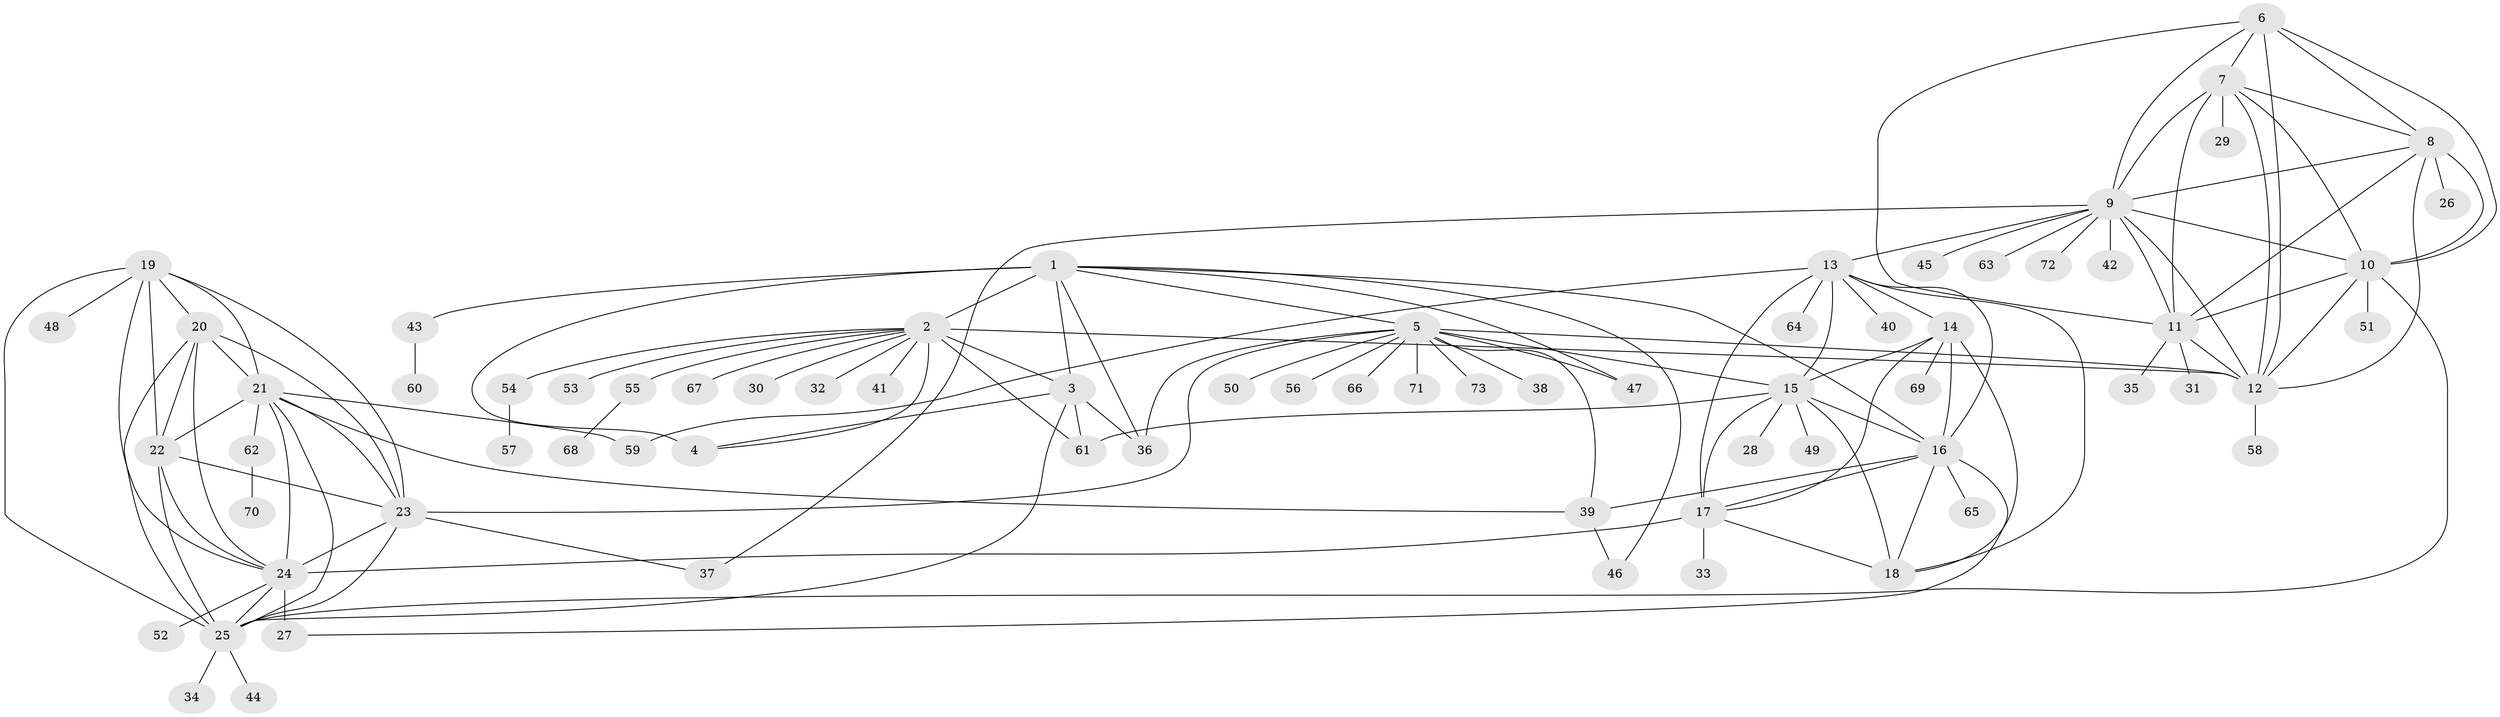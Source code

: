 // original degree distribution, {6: 0.0273972602739726, 12: 0.02054794520547945, 16: 0.00684931506849315, 10: 0.02054794520547945, 8: 0.04794520547945205, 7: 0.02054794520547945, 11: 0.04794520547945205, 13: 0.00684931506849315, 9: 0.03424657534246575, 14: 0.00684931506849315, 1: 0.6027397260273972, 2: 0.1095890410958904, 3: 0.0410958904109589, 4: 0.00684931506849315}
// Generated by graph-tools (version 1.1) at 2025/37/03/09/25 02:37:20]
// undirected, 73 vertices, 132 edges
graph export_dot {
graph [start="1"]
  node [color=gray90,style=filled];
  1;
  2;
  3;
  4;
  5;
  6;
  7;
  8;
  9;
  10;
  11;
  12;
  13;
  14;
  15;
  16;
  17;
  18;
  19;
  20;
  21;
  22;
  23;
  24;
  25;
  26;
  27;
  28;
  29;
  30;
  31;
  32;
  33;
  34;
  35;
  36;
  37;
  38;
  39;
  40;
  41;
  42;
  43;
  44;
  45;
  46;
  47;
  48;
  49;
  50;
  51;
  52;
  53;
  54;
  55;
  56;
  57;
  58;
  59;
  60;
  61;
  62;
  63;
  64;
  65;
  66;
  67;
  68;
  69;
  70;
  71;
  72;
  73;
  1 -- 2 [weight=4.0];
  1 -- 3 [weight=4.0];
  1 -- 4 [weight=5.0];
  1 -- 5 [weight=1.0];
  1 -- 16 [weight=1.0];
  1 -- 36 [weight=1.0];
  1 -- 43 [weight=1.0];
  1 -- 46 [weight=1.0];
  1 -- 47 [weight=1.0];
  2 -- 3 [weight=1.0];
  2 -- 4 [weight=1.0];
  2 -- 12 [weight=1.0];
  2 -- 30 [weight=1.0];
  2 -- 32 [weight=1.0];
  2 -- 41 [weight=1.0];
  2 -- 53 [weight=1.0];
  2 -- 54 [weight=1.0];
  2 -- 55 [weight=1.0];
  2 -- 61 [weight=1.0];
  2 -- 67 [weight=1.0];
  3 -- 4 [weight=1.0];
  3 -- 25 [weight=1.0];
  3 -- 36 [weight=1.0];
  3 -- 61 [weight=1.0];
  5 -- 12 [weight=1.0];
  5 -- 15 [weight=1.0];
  5 -- 23 [weight=1.0];
  5 -- 36 [weight=5.0];
  5 -- 38 [weight=1.0];
  5 -- 39 [weight=6.0];
  5 -- 47 [weight=3.0];
  5 -- 50 [weight=4.0];
  5 -- 56 [weight=1.0];
  5 -- 66 [weight=1.0];
  5 -- 71 [weight=1.0];
  5 -- 73 [weight=1.0];
  6 -- 7 [weight=1.0];
  6 -- 8 [weight=1.0];
  6 -- 9 [weight=1.0];
  6 -- 10 [weight=1.0];
  6 -- 11 [weight=1.0];
  6 -- 12 [weight=1.0];
  7 -- 8 [weight=1.0];
  7 -- 9 [weight=1.0];
  7 -- 10 [weight=1.0];
  7 -- 11 [weight=1.0];
  7 -- 12 [weight=1.0];
  7 -- 29 [weight=4.0];
  8 -- 9 [weight=1.0];
  8 -- 10 [weight=1.0];
  8 -- 11 [weight=1.0];
  8 -- 12 [weight=1.0];
  8 -- 26 [weight=4.0];
  9 -- 10 [weight=1.0];
  9 -- 11 [weight=1.0];
  9 -- 12 [weight=1.0];
  9 -- 13 [weight=1.0];
  9 -- 37 [weight=1.0];
  9 -- 42 [weight=1.0];
  9 -- 45 [weight=1.0];
  9 -- 63 [weight=1.0];
  9 -- 72 [weight=1.0];
  10 -- 11 [weight=1.0];
  10 -- 12 [weight=1.0];
  10 -- 25 [weight=1.0];
  10 -- 51 [weight=1.0];
  11 -- 12 [weight=1.0];
  11 -- 31 [weight=1.0];
  11 -- 35 [weight=1.0];
  12 -- 58 [weight=1.0];
  13 -- 14 [weight=1.0];
  13 -- 15 [weight=2.0];
  13 -- 16 [weight=1.0];
  13 -- 17 [weight=1.0];
  13 -- 18 [weight=1.0];
  13 -- 40 [weight=1.0];
  13 -- 59 [weight=1.0];
  13 -- 64 [weight=1.0];
  14 -- 15 [weight=2.0];
  14 -- 16 [weight=1.0];
  14 -- 17 [weight=1.0];
  14 -- 18 [weight=1.0];
  14 -- 69 [weight=1.0];
  15 -- 16 [weight=2.0];
  15 -- 17 [weight=2.0];
  15 -- 18 [weight=3.0];
  15 -- 28 [weight=1.0];
  15 -- 49 [weight=1.0];
  15 -- 61 [weight=1.0];
  16 -- 17 [weight=1.0];
  16 -- 18 [weight=1.0];
  16 -- 27 [weight=1.0];
  16 -- 39 [weight=1.0];
  16 -- 65 [weight=1.0];
  17 -- 18 [weight=1.0];
  17 -- 24 [weight=1.0];
  17 -- 33 [weight=1.0];
  19 -- 20 [weight=1.0];
  19 -- 21 [weight=1.0];
  19 -- 22 [weight=1.0];
  19 -- 23 [weight=1.0];
  19 -- 24 [weight=1.0];
  19 -- 25 [weight=1.0];
  19 -- 48 [weight=1.0];
  20 -- 21 [weight=1.0];
  20 -- 22 [weight=1.0];
  20 -- 23 [weight=1.0];
  20 -- 24 [weight=1.0];
  20 -- 25 [weight=1.0];
  21 -- 22 [weight=3.0];
  21 -- 23 [weight=1.0];
  21 -- 24 [weight=1.0];
  21 -- 25 [weight=1.0];
  21 -- 39 [weight=1.0];
  21 -- 59 [weight=1.0];
  21 -- 62 [weight=1.0];
  22 -- 23 [weight=1.0];
  22 -- 24 [weight=1.0];
  22 -- 25 [weight=1.0];
  23 -- 24 [weight=1.0];
  23 -- 25 [weight=1.0];
  23 -- 37 [weight=1.0];
  24 -- 25 [weight=1.0];
  24 -- 27 [weight=5.0];
  24 -- 52 [weight=1.0];
  25 -- 34 [weight=1.0];
  25 -- 44 [weight=1.0];
  39 -- 46 [weight=1.0];
  43 -- 60 [weight=1.0];
  54 -- 57 [weight=1.0];
  55 -- 68 [weight=1.0];
  62 -- 70 [weight=1.0];
}
